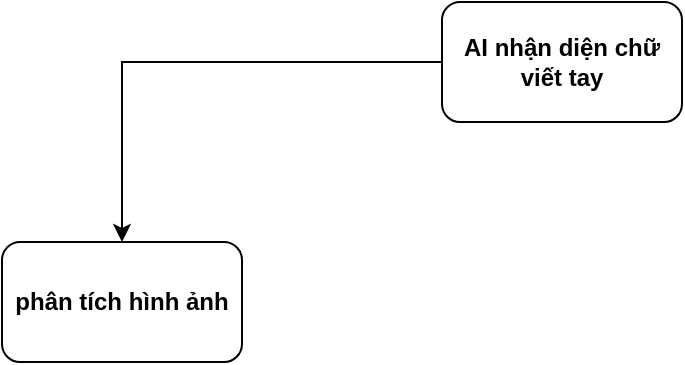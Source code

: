 <mxfile>
    <diagram id="cpxOK1jijP--rb3JatBY" name="Trang-1">
        <mxGraphModel dx="891" dy="541" grid="1" gridSize="10" guides="1" tooltips="1" connect="1" arrows="1" fold="1" page="1" pageScale="1" pageWidth="827" pageHeight="1169" math="0" shadow="0">
            <root>
                <mxCell id="0"/>
                <mxCell id="1" parent="0"/>
                <mxCell id="4" value="" style="edgeStyle=orthogonalEdgeStyle;rounded=0;orthogonalLoop=1;jettySize=auto;html=1;" edge="1" parent="1" source="2">
                    <mxGeometry relative="1" as="geometry">
                        <mxPoint x="200" y="240" as="targetPoint"/>
                        <Array as="points">
                            <mxPoint x="200" y="150"/>
                        </Array>
                    </mxGeometry>
                </mxCell>
                <mxCell id="2" value="AI nhận diện chữ viết tay" style="rounded=1;whiteSpace=wrap;html=1;fontStyle=1" vertex="1" parent="1">
                    <mxGeometry x="360" y="120" width="120" height="60" as="geometry"/>
                </mxCell>
                <mxCell id="3" value="phân tích hình ảnh" style="whiteSpace=wrap;html=1;rounded=1;fontStyle=1;" vertex="1" parent="1">
                    <mxGeometry x="140" y="240" width="120" height="60" as="geometry"/>
                </mxCell>
            </root>
        </mxGraphModel>
    </diagram>
</mxfile>